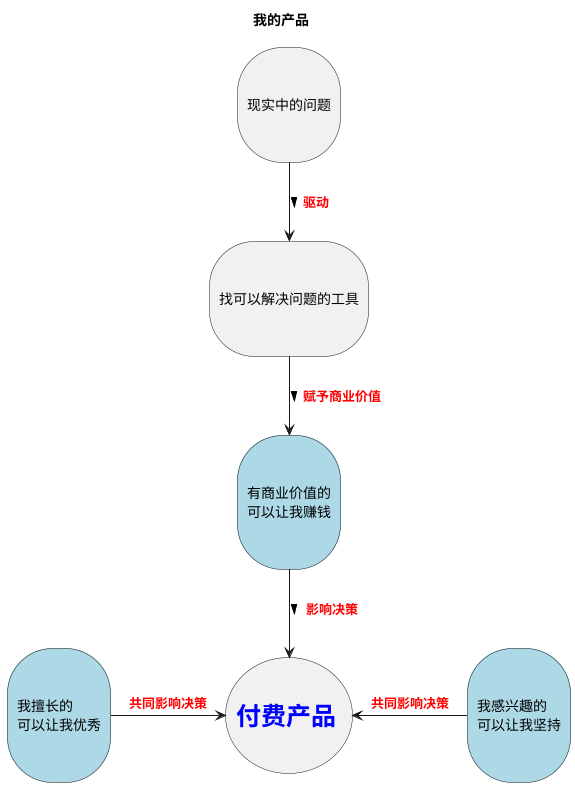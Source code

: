 @startuml

'skinparam dpi 1200

skinparam card {
    roundCorner 150
}
skinparam agent {
    roundCorner 90
}

title: 我的产品



agent "\n\n现实中的问题\n\n" as 问题
agent "\n\n找可以解决问题的工具\n\n" as 工具
card "\n\n<font color=blue size=25><b>付费产品 \n\n" as 我的产品


agent "\n\n有商业价值的\n可以让我赚钱\n\n" as 商业价值 #lightblue
agent "\n\n我感兴趣的\n可以让我坚持\n\n" as 我感兴趣 #lightblue
agent "\n\n我擅长的\n可以让我优秀\n\n" as 我擅长的 #lightblue

问题 -down-> 工具 : <font color=red><b>驱动 >
工具 -down-> 商业价值 : <font color=red><b>赋予商业价值 >

商业价值 -down-> 我的产品 : <font color=red><b> 影响决策 >
我感兴趣 -left-> 我的产品: <font color=red><b>共同影响决策
我擅长的 -right-> 我的产品: <font color=red><b>共同影响决策





@enduml